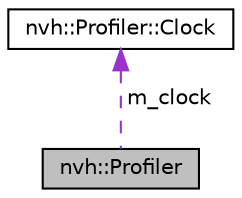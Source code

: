 digraph "nvh::Profiler"
{
 // LATEX_PDF_SIZE
  edge [fontname="Helvetica",fontsize="10",labelfontname="Helvetica",labelfontsize="10"];
  node [fontname="Helvetica",fontsize="10",shape=record];
  Node1 [label="nvh::Profiler",height=0.2,width=0.4,color="black", fillcolor="grey75", style="filled", fontcolor="black",tooltip=" "];
  Node2 -> Node1 [dir="back",color="darkorchid3",fontsize="10",style="dashed",label=" m_clock" ,fontname="Helvetica"];
  Node2 [label="nvh::Profiler::Clock",height=0.2,width=0.4,color="black", fillcolor="white", style="filled",URL="$classnvh_1_1_profiler_1_1_clock.html",tooltip=" "];
}
